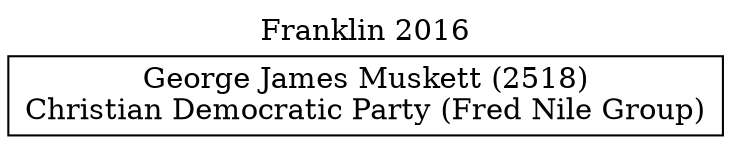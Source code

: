 // House preference flow
digraph "George James Muskett (2518)_Franklin_2016" {
	graph [label="Franklin 2016" labelloc=t mclimit=10]
	node [shape=box]
	"George James Muskett (2518)" [label="George James Muskett (2518)
Christian Democratic Party (Fred Nile Group)"]
}

